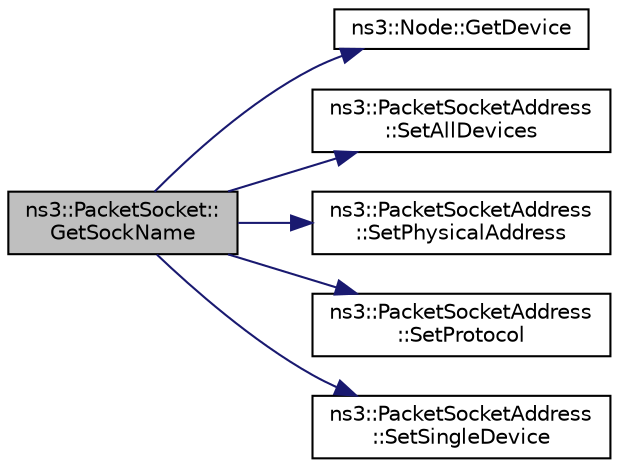 digraph "ns3::PacketSocket::GetSockName"
{
 // LATEX_PDF_SIZE
  edge [fontname="Helvetica",fontsize="10",labelfontname="Helvetica",labelfontsize="10"];
  node [fontname="Helvetica",fontsize="10",shape=record];
  rankdir="LR";
  Node1 [label="ns3::PacketSocket::\lGetSockName",height=0.2,width=0.4,color="black", fillcolor="grey75", style="filled", fontcolor="black",tooltip="Get socket address."];
  Node1 -> Node2 [color="midnightblue",fontsize="10",style="solid",fontname="Helvetica"];
  Node2 [label="ns3::Node::GetDevice",height=0.2,width=0.4,color="black", fillcolor="white", style="filled",URL="$classns3_1_1_node.html#ad5e10d46d12a255573c53d5db0fc043b",tooltip="Retrieve the index-th NetDevice associated to this node."];
  Node1 -> Node3 [color="midnightblue",fontsize="10",style="solid",fontname="Helvetica"];
  Node3 [label="ns3::PacketSocketAddress\l::SetAllDevices",height=0.2,width=0.4,color="black", fillcolor="white", style="filled",URL="$classns3_1_1_packet_socket_address.html#a9bfc218130b3c7777ff684157a56e42f",tooltip="Set the address to match all the outgoing NetDevice."];
  Node1 -> Node4 [color="midnightblue",fontsize="10",style="solid",fontname="Helvetica"];
  Node4 [label="ns3::PacketSocketAddress\l::SetPhysicalAddress",height=0.2,width=0.4,color="black", fillcolor="white", style="filled",URL="$classns3_1_1_packet_socket_address.html#a9452f9410a97e57344e464e25c2ab0f3",tooltip="Set the destination address."];
  Node1 -> Node5 [color="midnightblue",fontsize="10",style="solid",fontname="Helvetica"];
  Node5 [label="ns3::PacketSocketAddress\l::SetProtocol",height=0.2,width=0.4,color="black", fillcolor="white", style="filled",URL="$classns3_1_1_packet_socket_address.html#a9020962e39c238277f3b2f0de605647a",tooltip="Set the protocol."];
  Node1 -> Node6 [color="midnightblue",fontsize="10",style="solid",fontname="Helvetica"];
  Node6 [label="ns3::PacketSocketAddress\l::SetSingleDevice",height=0.2,width=0.4,color="black", fillcolor="white", style="filled",URL="$classns3_1_1_packet_socket_address.html#ad1caa016f4d27c9d5f2c06dbfc53f8a3",tooltip="Set the address to match only a specified NetDevice."];
}
